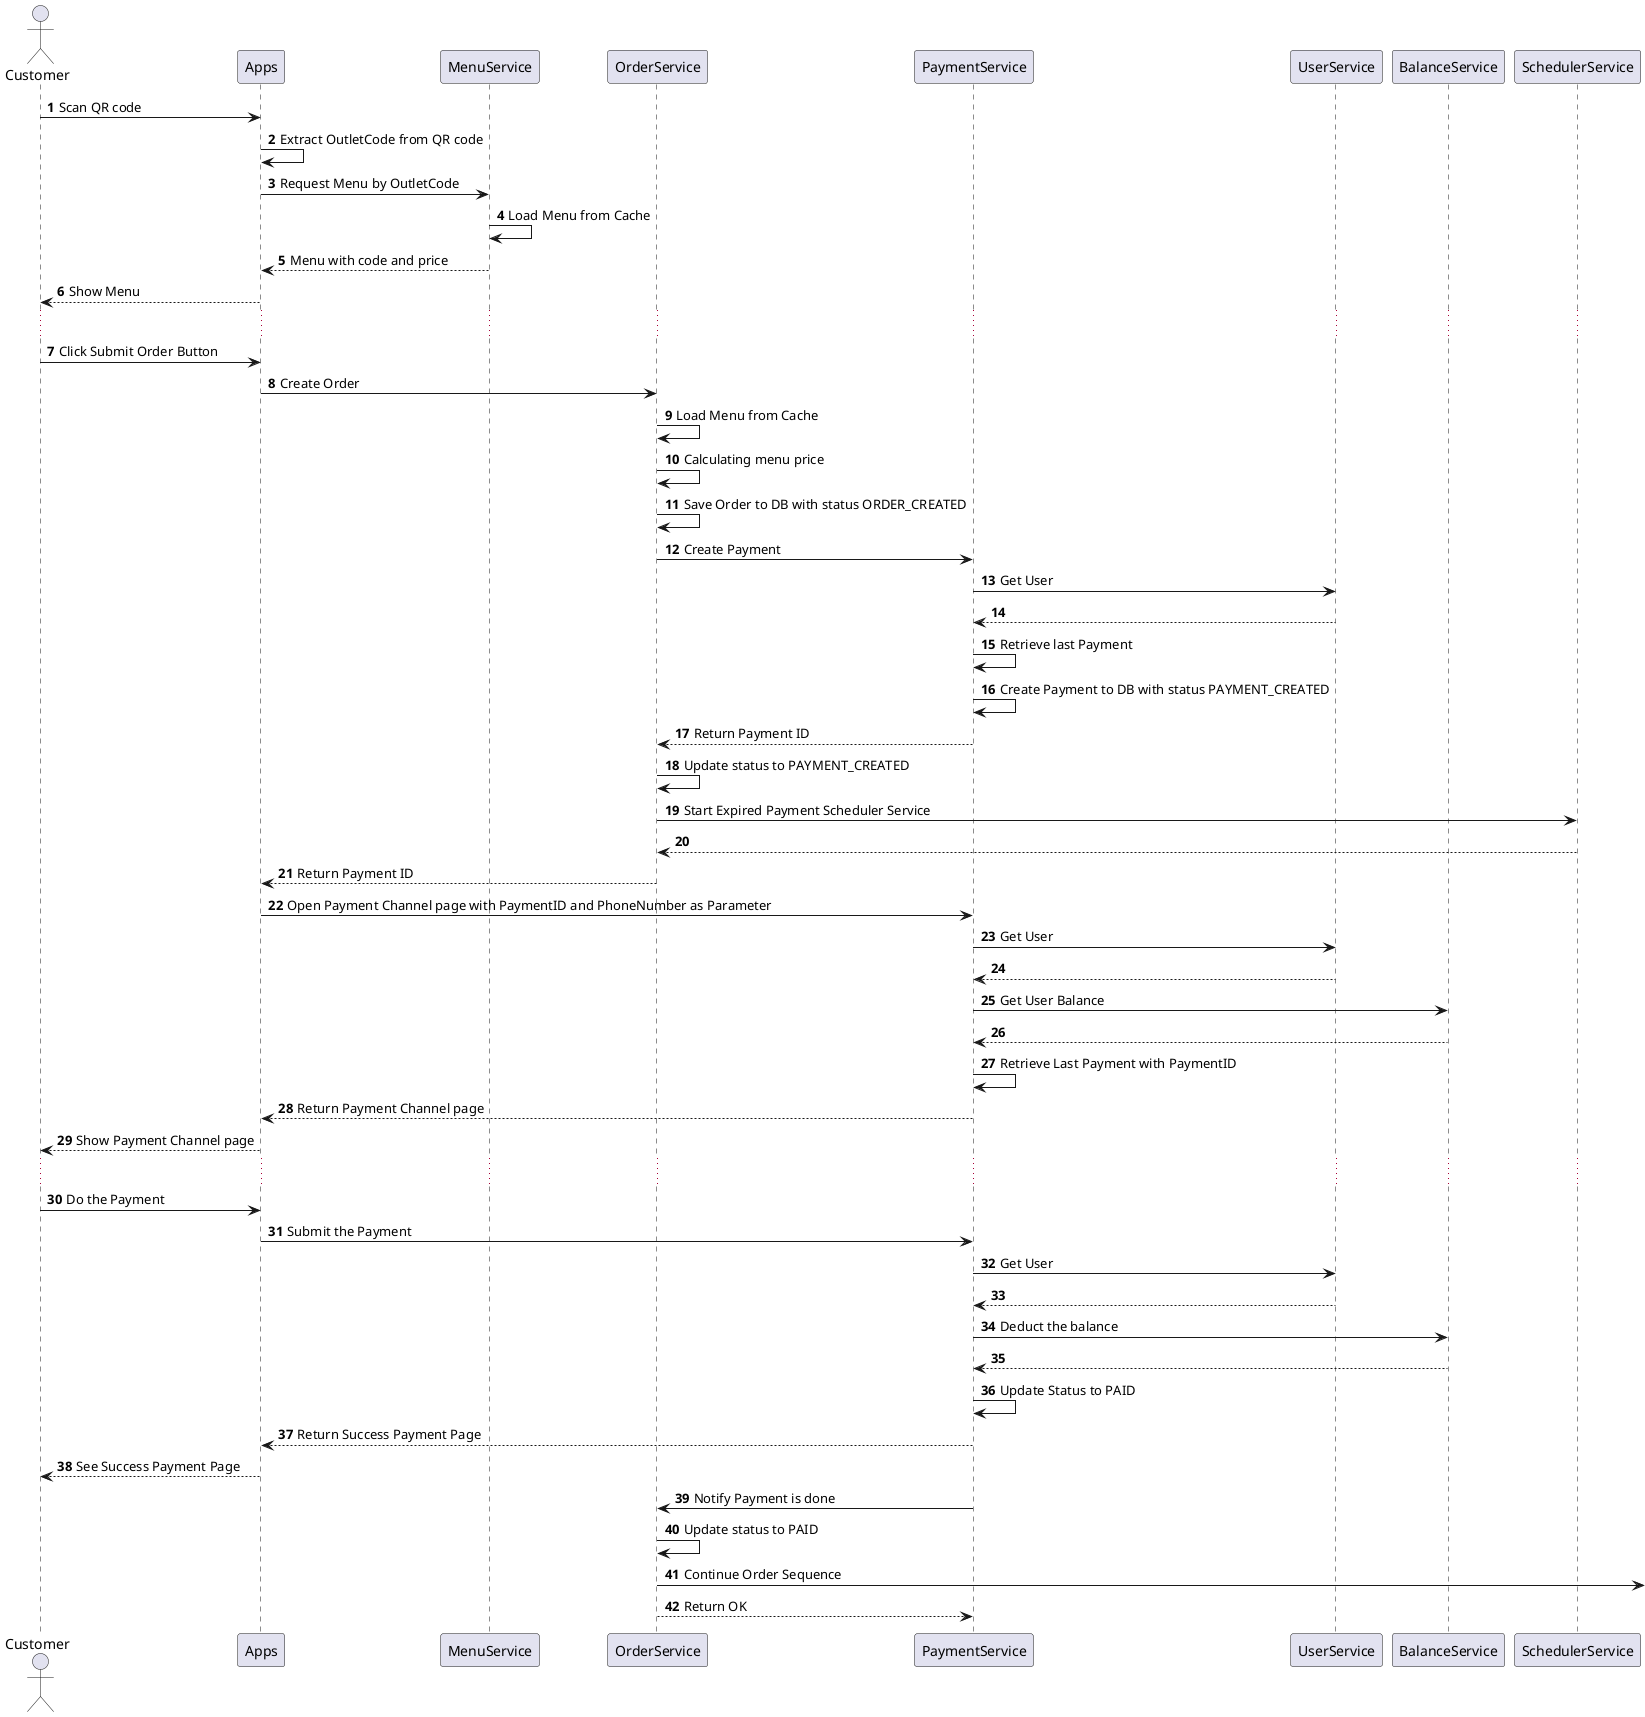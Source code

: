 @startuml Something

autonumber
actor Customer
participant Apps
participant MenuService 
participant OrderService
participant PaymentService
participant UserService
participant BalanceService
participant SchedulerService

Customer -> Apps : Scan QR code
Apps -> Apps : Extract OutletCode from QR code
Apps -> MenuService : Request Menu by OutletCode
MenuService -> MenuService : Load Menu from Cache
MenuService -->  Apps : Menu with code and price
Apps --> Customer : Show Menu

...

Customer -> Apps : Click Submit Order Button
Apps -> OrderService : Create Order
OrderService -> OrderService : Load Menu from Cache
OrderService -> OrderService : Calculating menu price
OrderService -> OrderService : Save Order to DB with status ORDER_CREATED
OrderService -> PaymentService : Create Payment
PaymentService -> UserService : Get User
UserService --> PaymentService : 
PaymentService -> PaymentService : Retrieve last Payment
PaymentService -> PaymentService : Create Payment to DB with status PAYMENT_CREATED
PaymentService --> OrderService : Return Payment ID
OrderService -> OrderService : Update status to PAYMENT_CREATED
OrderService -> SchedulerService : Start Expired Payment Scheduler Service
SchedulerService --> OrderService :
OrderService --> Apps : Return Payment ID
Apps -> PaymentService : Open Payment Channel page with PaymentID and PhoneNumber as Parameter
PaymentService -> UserService : Get User
UserService --> PaymentService :
PaymentService -> BalanceService : Get User Balance
BalanceService --> PaymentService : 
PaymentService -> PaymentService : Retrieve Last Payment with PaymentID
PaymentService --> Apps : Return Payment Channel page 
Apps --> Customer : Show Payment Channel page 

...

Customer -> Apps : Do the Payment
Apps -> PaymentService : Submit the Payment
PaymentService -> UserService : Get User
UserService --> PaymentService :
PaymentService -> BalanceService : Deduct the balance
BalanceService --> PaymentService :
PaymentService -> PaymentService : Update Status to PAID
PaymentService --> Apps : Return Success Payment Page
Apps --> Customer : See Success Payment Page
PaymentService -> OrderService : Notify Payment is done
OrderService -> OrderService : Update status to PAID
OrderService ->  : Continue Order Sequence
OrderService --> PaymentService: Return OK

@enduml